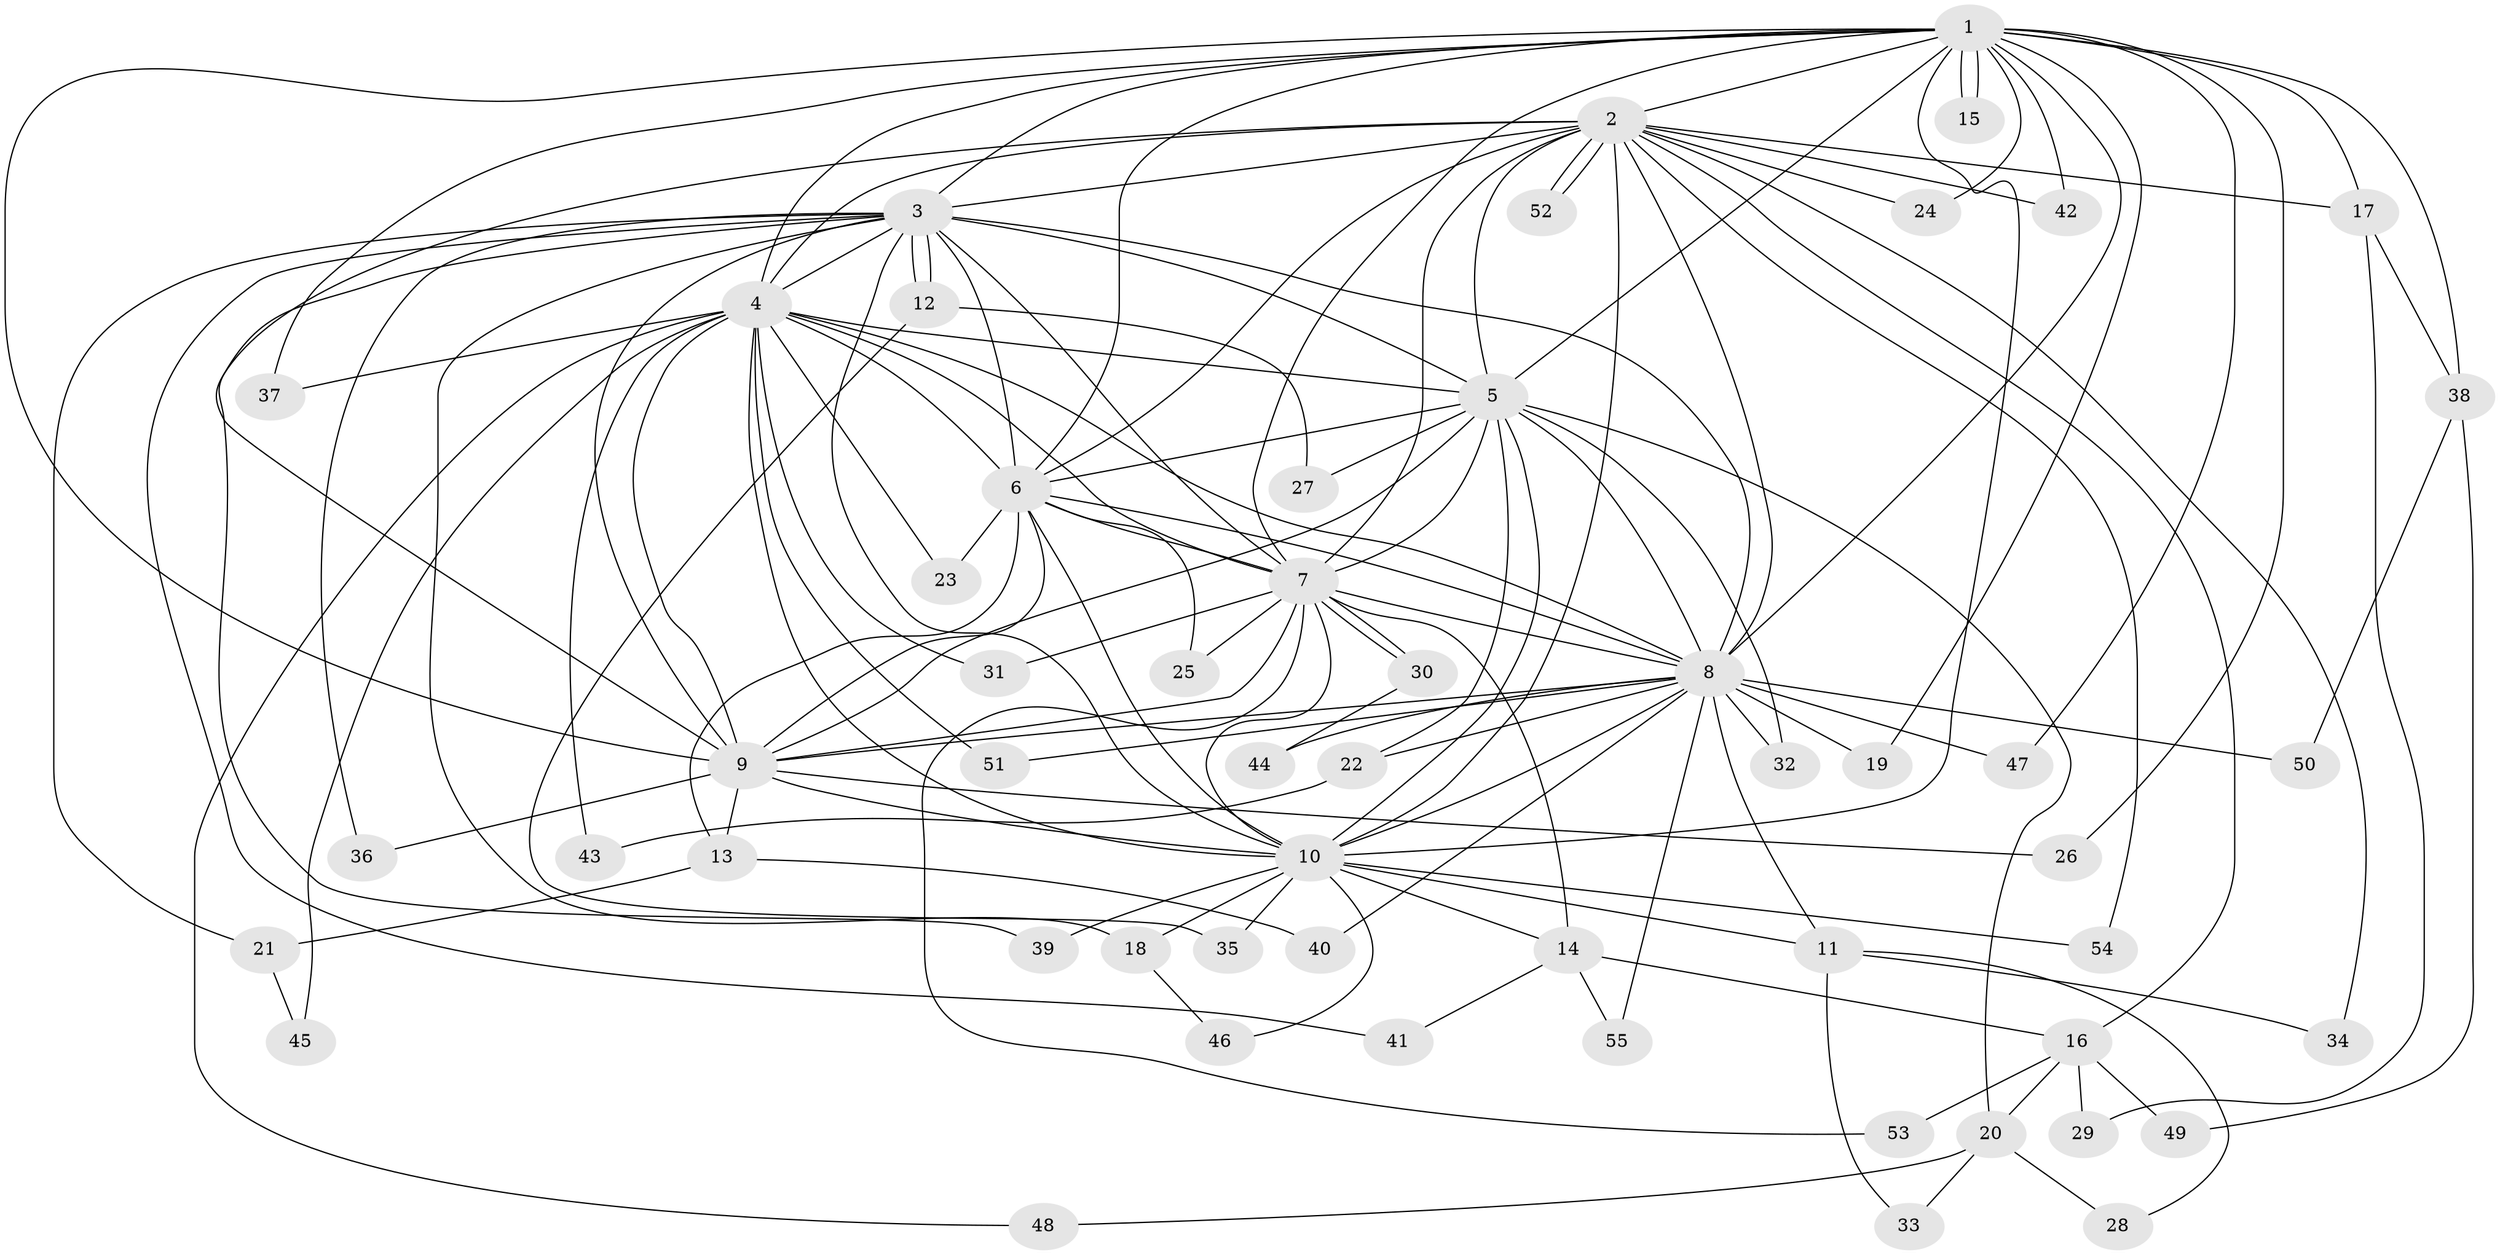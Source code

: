 // coarse degree distribution, {20: 0.024390243902439025, 12: 0.04878048780487805, 13: 0.04878048780487805, 14: 0.024390243902439025, 17: 0.024390243902439025, 4: 0.024390243902439025, 5: 0.07317073170731707, 2: 0.6585365853658537, 6: 0.024390243902439025, 3: 0.04878048780487805}
// Generated by graph-tools (version 1.1) at 2025/41/03/06/25 10:41:42]
// undirected, 55 vertices, 135 edges
graph export_dot {
graph [start="1"]
  node [color=gray90,style=filled];
  1;
  2;
  3;
  4;
  5;
  6;
  7;
  8;
  9;
  10;
  11;
  12;
  13;
  14;
  15;
  16;
  17;
  18;
  19;
  20;
  21;
  22;
  23;
  24;
  25;
  26;
  27;
  28;
  29;
  30;
  31;
  32;
  33;
  34;
  35;
  36;
  37;
  38;
  39;
  40;
  41;
  42;
  43;
  44;
  45;
  46;
  47;
  48;
  49;
  50;
  51;
  52;
  53;
  54;
  55;
  1 -- 2;
  1 -- 3;
  1 -- 4;
  1 -- 5;
  1 -- 6;
  1 -- 7;
  1 -- 8;
  1 -- 9;
  1 -- 10;
  1 -- 15;
  1 -- 15;
  1 -- 17;
  1 -- 19;
  1 -- 24;
  1 -- 26;
  1 -- 37;
  1 -- 38;
  1 -- 42;
  1 -- 47;
  2 -- 3;
  2 -- 4;
  2 -- 5;
  2 -- 6;
  2 -- 7;
  2 -- 8;
  2 -- 9;
  2 -- 10;
  2 -- 16;
  2 -- 17;
  2 -- 24;
  2 -- 34;
  2 -- 42;
  2 -- 52;
  2 -- 52;
  2 -- 54;
  3 -- 4;
  3 -- 5;
  3 -- 6;
  3 -- 7;
  3 -- 8;
  3 -- 9;
  3 -- 10;
  3 -- 12;
  3 -- 12;
  3 -- 18;
  3 -- 21;
  3 -- 36;
  3 -- 39;
  3 -- 41;
  4 -- 5;
  4 -- 6;
  4 -- 7;
  4 -- 8;
  4 -- 9;
  4 -- 10;
  4 -- 23;
  4 -- 31;
  4 -- 37;
  4 -- 43;
  4 -- 45;
  4 -- 48;
  4 -- 51;
  5 -- 6;
  5 -- 7;
  5 -- 8;
  5 -- 9;
  5 -- 10;
  5 -- 20;
  5 -- 22;
  5 -- 27;
  5 -- 32;
  6 -- 7;
  6 -- 8;
  6 -- 9;
  6 -- 10;
  6 -- 13;
  6 -- 23;
  6 -- 25;
  7 -- 8;
  7 -- 9;
  7 -- 10;
  7 -- 14;
  7 -- 25;
  7 -- 30;
  7 -- 30;
  7 -- 31;
  7 -- 53;
  8 -- 9;
  8 -- 10;
  8 -- 11;
  8 -- 19;
  8 -- 22;
  8 -- 32;
  8 -- 40;
  8 -- 44;
  8 -- 47;
  8 -- 50;
  8 -- 51;
  8 -- 55;
  9 -- 10;
  9 -- 13;
  9 -- 26;
  9 -- 36;
  10 -- 11;
  10 -- 14;
  10 -- 18;
  10 -- 35;
  10 -- 39;
  10 -- 46;
  10 -- 54;
  11 -- 28;
  11 -- 33;
  11 -- 34;
  12 -- 27;
  12 -- 35;
  13 -- 21;
  13 -- 40;
  14 -- 16;
  14 -- 41;
  14 -- 55;
  16 -- 20;
  16 -- 29;
  16 -- 49;
  16 -- 53;
  17 -- 29;
  17 -- 38;
  18 -- 46;
  20 -- 28;
  20 -- 33;
  20 -- 48;
  21 -- 45;
  22 -- 43;
  30 -- 44;
  38 -- 49;
  38 -- 50;
}
